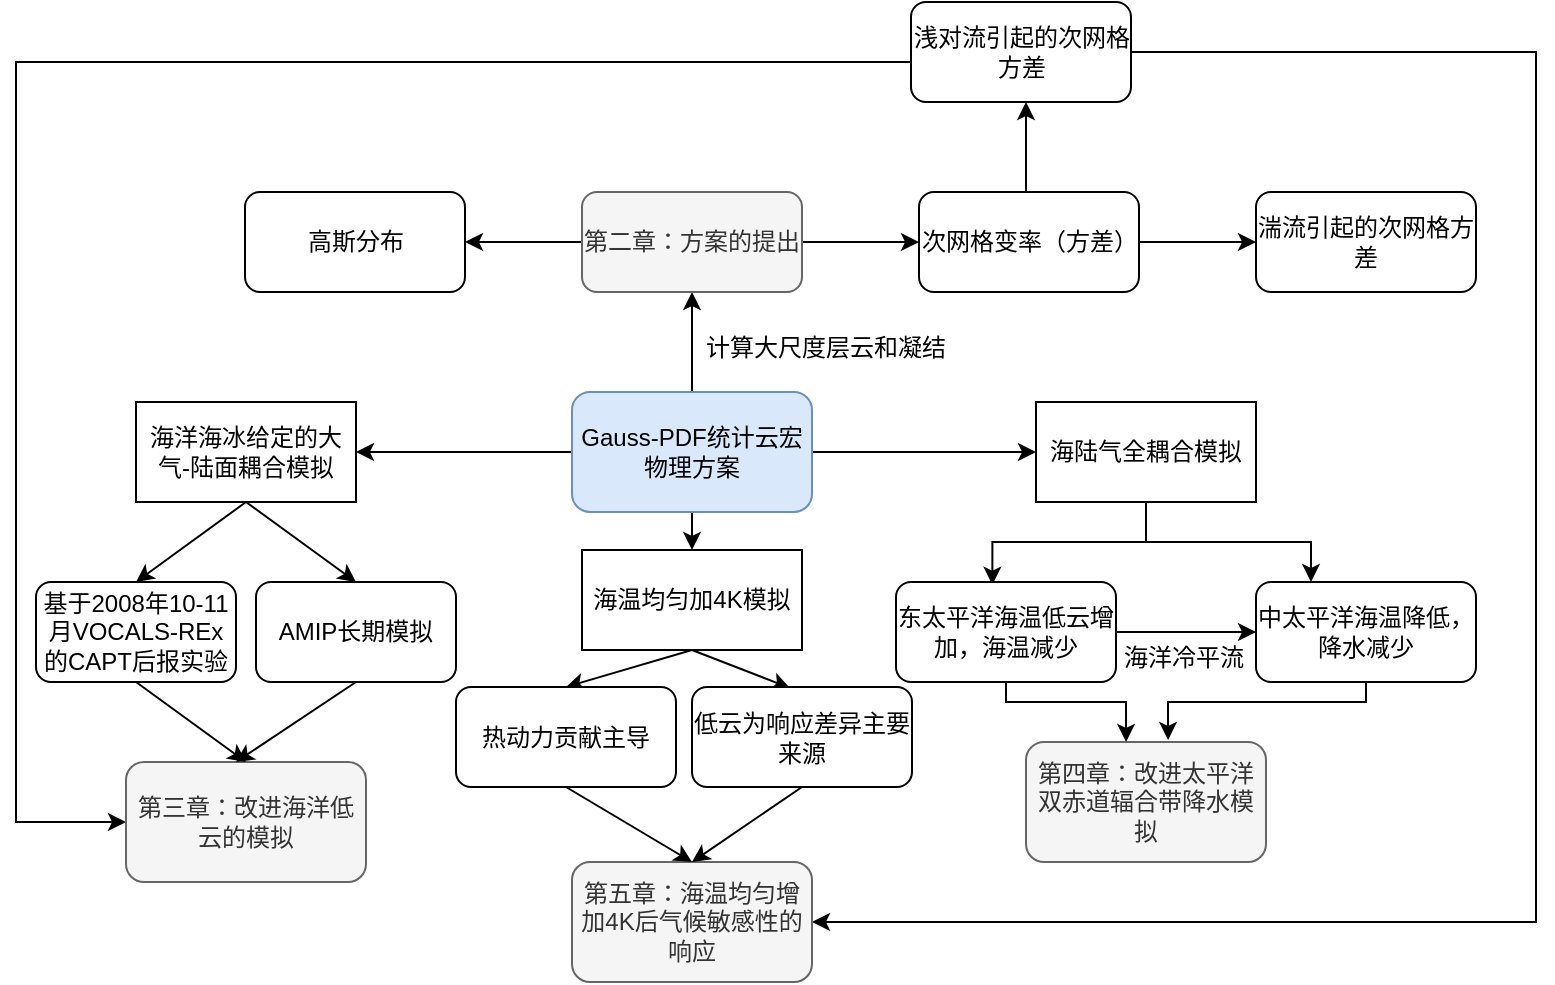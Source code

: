 <mxfile version="10.6.7" type="github"><diagram id="khHT-pT8tGAiW_tZvQOd" name="ÃÂ§ÃÂ¬ÃÂ¬ 1 ÃÂ©ÃÂ¡ÃÂµ"><mxGraphModel dx="869" dy="593" grid="1" gridSize="10" guides="1" tooltips="1" connect="1" arrows="1" fold="1" page="1" pageScale="1" pageWidth="827" pageHeight="1169" math="0" shadow="0"><root><mxCell id="0"/><mxCell id="1" parent="0"/><mxCell id="z7sMfUC4AmE6oy5Jhjeg-13" value="" style="edgeStyle=orthogonalEdgeStyle;rounded=0;orthogonalLoop=1;jettySize=auto;html=1;" parent="1" source="z7sMfUC4AmE6oy5Jhjeg-1" target="z7sMfUC4AmE6oy5Jhjeg-12" edge="1"><mxGeometry relative="1" as="geometry"/></mxCell><mxCell id="NMzni_EzFqru8HXzayyh-15" value="" style="edgeStyle=orthogonalEdgeStyle;rounded=0;orthogonalLoop=1;jettySize=auto;html=1;entryX=0;entryY=0.5;entryDx=0;entryDy=0;" parent="1" source="z7sMfUC4AmE6oy5Jhjeg-1" target="NMzni_EzFqru8HXzayyh-3" edge="1"><mxGeometry relative="1" as="geometry"><mxPoint x="480" y="390" as="targetPoint"/></mxGeometry></mxCell><mxCell id="NMzni_EzFqru8HXzayyh-33" style="edgeStyle=none;rounded=0;orthogonalLoop=1;jettySize=auto;html=1;exitX=0.5;exitY=1;exitDx=0;exitDy=0;entryX=0.5;entryY=0;entryDx=0;entryDy=0;" parent="1" source="z7sMfUC4AmE6oy5Jhjeg-1" target="NMzni_EzFqru8HXzayyh-4" edge="1"><mxGeometry relative="1" as="geometry"/></mxCell><mxCell id="NMzni_EzFqru8HXzayyh-55" style="edgeStyle=orthogonalEdgeStyle;rounded=0;orthogonalLoop=1;jettySize=auto;html=1;exitX=0;exitY=0.5;exitDx=0;exitDy=0;entryX=1;entryY=0.5;entryDx=0;entryDy=0;" parent="1" source="z7sMfUC4AmE6oy5Jhjeg-1" target="z7sMfUC4AmE6oy5Jhjeg-35" edge="1"><mxGeometry relative="1" as="geometry"/></mxCell><mxCell id="z7sMfUC4AmE6oy5Jhjeg-1" value="Gauss-PDF统计云宏物理方案" style="rounded=1;whiteSpace=wrap;html=1;fillColor=#dae8fc;strokeColor=#6c8ebf;" parent="1" vertex="1"><mxGeometry x="298" y="365" width="120" height="60" as="geometry"/></mxCell><mxCell id="z7sMfUC4AmE6oy5Jhjeg-16" value="" style="edgeStyle=orthogonalEdgeStyle;rounded=0;orthogonalLoop=1;jettySize=auto;html=1;" parent="1" source="z7sMfUC4AmE6oy5Jhjeg-12" target="z7sMfUC4AmE6oy5Jhjeg-15" edge="1"><mxGeometry relative="1" as="geometry"/></mxCell><mxCell id="z7sMfUC4AmE6oy5Jhjeg-18" value="" style="edgeStyle=orthogonalEdgeStyle;rounded=0;orthogonalLoop=1;jettySize=auto;html=1;" parent="1" source="z7sMfUC4AmE6oy5Jhjeg-12" target="z7sMfUC4AmE6oy5Jhjeg-17" edge="1"><mxGeometry relative="1" as="geometry"/></mxCell><mxCell id="z7sMfUC4AmE6oy5Jhjeg-12" value="第二章：方案的提出" style="rounded=1;whiteSpace=wrap;html=1;fillColor=#f5f5f5;strokeColor=#666666;fontColor=#333333;" parent="1" vertex="1"><mxGeometry x="303" y="265" width="110" height="50" as="geometry"/></mxCell><mxCell id="z7sMfUC4AmE6oy5Jhjeg-20" value="" style="edgeStyle=orthogonalEdgeStyle;rounded=0;orthogonalLoop=1;jettySize=auto;html=1;" parent="1" source="z7sMfUC4AmE6oy5Jhjeg-17" target="z7sMfUC4AmE6oy5Jhjeg-19" edge="1"><mxGeometry relative="1" as="geometry"><Array as="points"><mxPoint x="630" y="290"/><mxPoint x="630" y="290"/></Array></mxGeometry></mxCell><mxCell id="z7sMfUC4AmE6oy5Jhjeg-22" value="" style="edgeStyle=orthogonalEdgeStyle;rounded=0;orthogonalLoop=1;jettySize=auto;html=1;" parent="1" source="z7sMfUC4AmE6oy5Jhjeg-17" target="z7sMfUC4AmE6oy5Jhjeg-21" edge="1"><mxGeometry relative="1" as="geometry"><Array as="points"><mxPoint x="525" y="230"/><mxPoint x="525" y="230"/></Array></mxGeometry></mxCell><mxCell id="z7sMfUC4AmE6oy5Jhjeg-17" value="次网格变率（方差）" style="rounded=1;whiteSpace=wrap;html=1;" parent="1" vertex="1"><mxGeometry x="471.5" y="265" width="110" height="50" as="geometry"/></mxCell><mxCell id="NMzni_EzFqru8HXzayyh-9" value="" style="edgeStyle=orthogonalEdgeStyle;rounded=0;orthogonalLoop=1;jettySize=auto;html=1;entryX=0;entryY=0.5;entryDx=0;entryDy=0;" parent="1" source="z7sMfUC4AmE6oy5Jhjeg-21" target="z7sMfUC4AmE6oy5Jhjeg-2" edge="1"><mxGeometry relative="1" as="geometry"><mxPoint x="380" y="150" as="targetPoint"/><Array as="points"><mxPoint x="20" y="200"/><mxPoint x="20" y="580"/></Array></mxGeometry></mxCell><mxCell id="NMzni_EzFqru8HXzayyh-51" style="edgeStyle=orthogonalEdgeStyle;rounded=0;orthogonalLoop=1;jettySize=auto;html=1;exitX=1;exitY=0.5;exitDx=0;exitDy=0;entryX=1;entryY=0.5;entryDx=0;entryDy=0;" parent="1" source="z7sMfUC4AmE6oy5Jhjeg-21" target="z7sMfUC4AmE6oy5Jhjeg-6" edge="1"><mxGeometry relative="1" as="geometry"><Array as="points"><mxPoint x="780" y="195"/><mxPoint x="780" y="630"/></Array></mxGeometry></mxCell><mxCell id="z7sMfUC4AmE6oy5Jhjeg-21" value="浅对流引起的次网格方差" style="rounded=1;whiteSpace=wrap;html=1;" parent="1" vertex="1"><mxGeometry x="467.5" y="170" width="110" height="50" as="geometry"/></mxCell><mxCell id="z7sMfUC4AmE6oy5Jhjeg-19" value="湍流引起的次网格方差" style="rounded=1;whiteSpace=wrap;html=1;" parent="1" vertex="1"><mxGeometry x="640" y="265" width="110" height="50" as="geometry"/></mxCell><mxCell id="z7sMfUC4AmE6oy5Jhjeg-15" value="高斯分布" style="rounded=1;whiteSpace=wrap;html=1;" parent="1" vertex="1"><mxGeometry x="134.5" y="265" width="110" height="50" as="geometry"/></mxCell><mxCell id="z7sMfUC4AmE6oy5Jhjeg-6" value="第五章：海温均匀增加4K后气候敏感性的响应" style="rounded=1;whiteSpace=wrap;html=1;fillColor=#f5f5f5;strokeColor=#666666;fontColor=#333333;" parent="1" vertex="1"><mxGeometry x="298" y="600" width="120" height="60" as="geometry"/></mxCell><mxCell id="z7sMfUC4AmE6oy5Jhjeg-4" value="第四章：改进太平洋双赤道辐合带降水模拟" style="rounded=1;whiteSpace=wrap;html=1;fillColor=#f5f5f5;strokeColor=#666666;fontColor=#333333;" parent="1" vertex="1"><mxGeometry x="525" y="540" width="120" height="60" as="geometry"/></mxCell><mxCell id="z7sMfUC4AmE6oy5Jhjeg-2" value="第三章：改进海洋低云的模拟" style="rounded=1;whiteSpace=wrap;html=1;fillColor=#f5f5f5;strokeColor=#666666;fontColor=#333333;" parent="1" vertex="1"><mxGeometry x="75" y="550" width="120" height="60" as="geometry"/></mxCell><mxCell id="NMzni_EzFqru8HXzayyh-39" style="edgeStyle=none;rounded=0;orthogonalLoop=1;jettySize=auto;html=1;exitX=0.5;exitY=1;exitDx=0;exitDy=0;" parent="1" source="z7sMfUC4AmE6oy5Jhjeg-33" edge="1"><mxGeometry relative="1" as="geometry"><mxPoint x="130" y="550" as="targetPoint"/></mxGeometry></mxCell><mxCell id="z7sMfUC4AmE6oy5Jhjeg-33" value="AMIP长期模拟" style="rounded=1;whiteSpace=wrap;html=1;" parent="1" vertex="1"><mxGeometry x="140" y="460" width="100" height="50" as="geometry"/></mxCell><mxCell id="z7sMfUC4AmE6oy5Jhjeg-26" value="计算大尺度层云和凝结" style="text;html=1;resizable=0;points=[];autosize=1;align=left;verticalAlign=top;spacingTop=-4;" parent="1" vertex="1"><mxGeometry x="363" y="333" width="140" height="20" as="geometry"/></mxCell><mxCell id="NMzni_EzFqru8HXzayyh-30" style="edgeStyle=none;rounded=0;orthogonalLoop=1;jettySize=auto;html=1;exitX=0.5;exitY=1;exitDx=0;exitDy=0;entryX=0.5;entryY=0;entryDx=0;entryDy=0;" parent="1" source="z7sMfUC4AmE6oy5Jhjeg-35" target="z7sMfUC4AmE6oy5Jhjeg-33" edge="1"><mxGeometry relative="1" as="geometry"/></mxCell><mxCell id="NMzni_EzFqru8HXzayyh-31" style="edgeStyle=none;rounded=0;orthogonalLoop=1;jettySize=auto;html=1;exitX=0.5;exitY=1;exitDx=0;exitDy=0;entryX=0.5;entryY=0;entryDx=0;entryDy=0;" parent="1" source="z7sMfUC4AmE6oy5Jhjeg-35" target="z7sMfUC4AmE6oy5Jhjeg-40" edge="1"><mxGeometry relative="1" as="geometry"/></mxCell><mxCell id="z7sMfUC4AmE6oy5Jhjeg-35" value="海洋海冰给定的大气-陆面耦合模拟" style="rounded=0;whiteSpace=wrap;html=1;" parent="1" vertex="1"><mxGeometry x="80" y="370" width="110" height="50" as="geometry"/></mxCell><mxCell id="NMzni_EzFqru8HXzayyh-38" style="edgeStyle=none;rounded=0;orthogonalLoop=1;jettySize=auto;html=1;exitX=0.5;exitY=1;exitDx=0;exitDy=0;entryX=0.5;entryY=0;entryDx=0;entryDy=0;" parent="1" source="z7sMfUC4AmE6oy5Jhjeg-40" target="z7sMfUC4AmE6oy5Jhjeg-2" edge="1"><mxGeometry relative="1" as="geometry"/></mxCell><mxCell id="z7sMfUC4AmE6oy5Jhjeg-40" value="基于2008年10-11月VOCALS-REx的CAPT后报实验" style="rounded=1;whiteSpace=wrap;html=1;" parent="1" vertex="1"><mxGeometry x="30" y="460" width="100" height="50" as="geometry"/></mxCell><mxCell id="NMzni_EzFqru8HXzayyh-21" style="edgeStyle=orthogonalEdgeStyle;rounded=0;orthogonalLoop=1;jettySize=auto;html=1;exitX=0.5;exitY=1;exitDx=0;exitDy=0;entryX=0.25;entryY=0;entryDx=0;entryDy=0;" parent="1" source="NMzni_EzFqru8HXzayyh-3" target="NMzni_EzFqru8HXzayyh-10" edge="1"><mxGeometry relative="1" as="geometry"/></mxCell><mxCell id="NMzni_EzFqru8HXzayyh-23" style="edgeStyle=orthogonalEdgeStyle;rounded=0;orthogonalLoop=1;jettySize=auto;html=1;exitX=0.5;exitY=1;exitDx=0;exitDy=0;entryX=0.438;entryY=0.027;entryDx=0;entryDy=0;entryPerimeter=0;" parent="1" source="NMzni_EzFqru8HXzayyh-3" target="NMzni_EzFqru8HXzayyh-12" edge="1"><mxGeometry relative="1" as="geometry"/></mxCell><mxCell id="NMzni_EzFqru8HXzayyh-3" value="海陆气全耦合模拟" style="rounded=0;whiteSpace=wrap;html=1;" parent="1" vertex="1"><mxGeometry x="530" y="370" width="110" height="50" as="geometry"/></mxCell><mxCell id="NMzni_EzFqru8HXzayyh-36" style="edgeStyle=none;rounded=0;orthogonalLoop=1;jettySize=auto;html=1;exitX=0.5;exitY=1;exitDx=0;exitDy=0;entryX=0.5;entryY=0;entryDx=0;entryDy=0;" parent="1" source="NMzni_EzFqru8HXzayyh-4" target="NMzni_EzFqru8HXzayyh-34" edge="1"><mxGeometry relative="1" as="geometry"/></mxCell><mxCell id="NMzni_EzFqru8HXzayyh-37" style="edgeStyle=none;rounded=0;orthogonalLoop=1;jettySize=auto;html=1;exitX=0.5;exitY=1;exitDx=0;exitDy=0;entryX=0.445;entryY=0.01;entryDx=0;entryDy=0;entryPerimeter=0;" parent="1" source="NMzni_EzFqru8HXzayyh-4" target="NMzni_EzFqru8HXzayyh-35" edge="1"><mxGeometry relative="1" as="geometry"/></mxCell><mxCell id="NMzni_EzFqru8HXzayyh-4" value="海温均匀加4K模拟" style="rounded=0;whiteSpace=wrap;html=1;" parent="1" vertex="1"><mxGeometry x="303" y="444" width="110" height="50" as="geometry"/></mxCell><mxCell id="NMzni_EzFqru8HXzayyh-18" style="edgeStyle=orthogonalEdgeStyle;rounded=0;orthogonalLoop=1;jettySize=auto;html=1;exitX=0.5;exitY=1;exitDx=0;exitDy=0;entryX=0.592;entryY=-0.017;entryDx=0;entryDy=0;entryPerimeter=0;" parent="1" source="NMzni_EzFqru8HXzayyh-10" target="z7sMfUC4AmE6oy5Jhjeg-4" edge="1"><mxGeometry relative="1" as="geometry"><Array as="points"><mxPoint x="673" y="520"/><mxPoint x="601" y="520"/></Array></mxGeometry></mxCell><mxCell id="NMzni_EzFqru8HXzayyh-10" value="中太平洋海温降低，降水减少" style="rounded=1;whiteSpace=wrap;html=1;" parent="1" vertex="1"><mxGeometry x="640" y="460" width="110" height="50" as="geometry"/></mxCell><mxCell id="NMzni_EzFqru8HXzayyh-17" style="edgeStyle=orthogonalEdgeStyle;rounded=0;orthogonalLoop=1;jettySize=auto;html=1;exitX=0.5;exitY=1;exitDx=0;exitDy=0;entryX=0.417;entryY=0;entryDx=0;entryDy=0;entryPerimeter=0;" parent="1" source="NMzni_EzFqru8HXzayyh-12" target="z7sMfUC4AmE6oy5Jhjeg-4" edge="1"><mxGeometry relative="1" as="geometry"><Array as="points"><mxPoint x="515" y="520"/><mxPoint x="575" y="520"/></Array></mxGeometry></mxCell><mxCell id="NMzni_EzFqru8HXzayyh-28" value="" style="edgeStyle=none;rounded=0;orthogonalLoop=1;jettySize=auto;html=1;" parent="1" source="NMzni_EzFqru8HXzayyh-12" target="NMzni_EzFqru8HXzayyh-10" edge="1"><mxGeometry relative="1" as="geometry"/></mxCell><mxCell id="NMzni_EzFqru8HXzayyh-12" value="东太平洋海温低云增加，海温减少" style="rounded=1;whiteSpace=wrap;html=1;" parent="1" vertex="1"><mxGeometry x="460" y="460" width="110" height="50" as="geometry"/></mxCell><mxCell id="NMzni_EzFqru8HXzayyh-26" value="海洋冷平流" style="text;html=1;resizable=0;points=[];autosize=1;align=left;verticalAlign=top;spacingTop=-4;" parent="1" vertex="1"><mxGeometry x="572" y="488" width="80" height="20" as="geometry"/></mxCell><mxCell id="NMzni_EzFqru8HXzayyh-40" style="edgeStyle=none;rounded=0;orthogonalLoop=1;jettySize=auto;html=1;exitX=0.5;exitY=1;exitDx=0;exitDy=0;entryX=0.5;entryY=0;entryDx=0;entryDy=0;" parent="1" source="NMzni_EzFqru8HXzayyh-34" target="z7sMfUC4AmE6oy5Jhjeg-6" edge="1"><mxGeometry relative="1" as="geometry"/></mxCell><mxCell id="NMzni_EzFqru8HXzayyh-34" value="热动力贡献主导" style="rounded=1;whiteSpace=wrap;html=1;" parent="1" vertex="1"><mxGeometry x="240" y="512.5" width="110" height="50" as="geometry"/></mxCell><mxCell id="NMzni_EzFqru8HXzayyh-43" style="edgeStyle=none;rounded=0;orthogonalLoop=1;jettySize=auto;html=1;exitX=0.5;exitY=1;exitDx=0;exitDy=0;entryX=0.5;entryY=0;entryDx=0;entryDy=0;" parent="1" source="NMzni_EzFqru8HXzayyh-35" target="z7sMfUC4AmE6oy5Jhjeg-6" edge="1"><mxGeometry relative="1" as="geometry"/></mxCell><mxCell id="NMzni_EzFqru8HXzayyh-35" value="低云为响应差异主要来源" style="rounded=1;whiteSpace=wrap;html=1;" parent="1" vertex="1"><mxGeometry x="358" y="512.5" width="110" height="50" as="geometry"/></mxCell></root></mxGraphModel></diagram></mxfile>